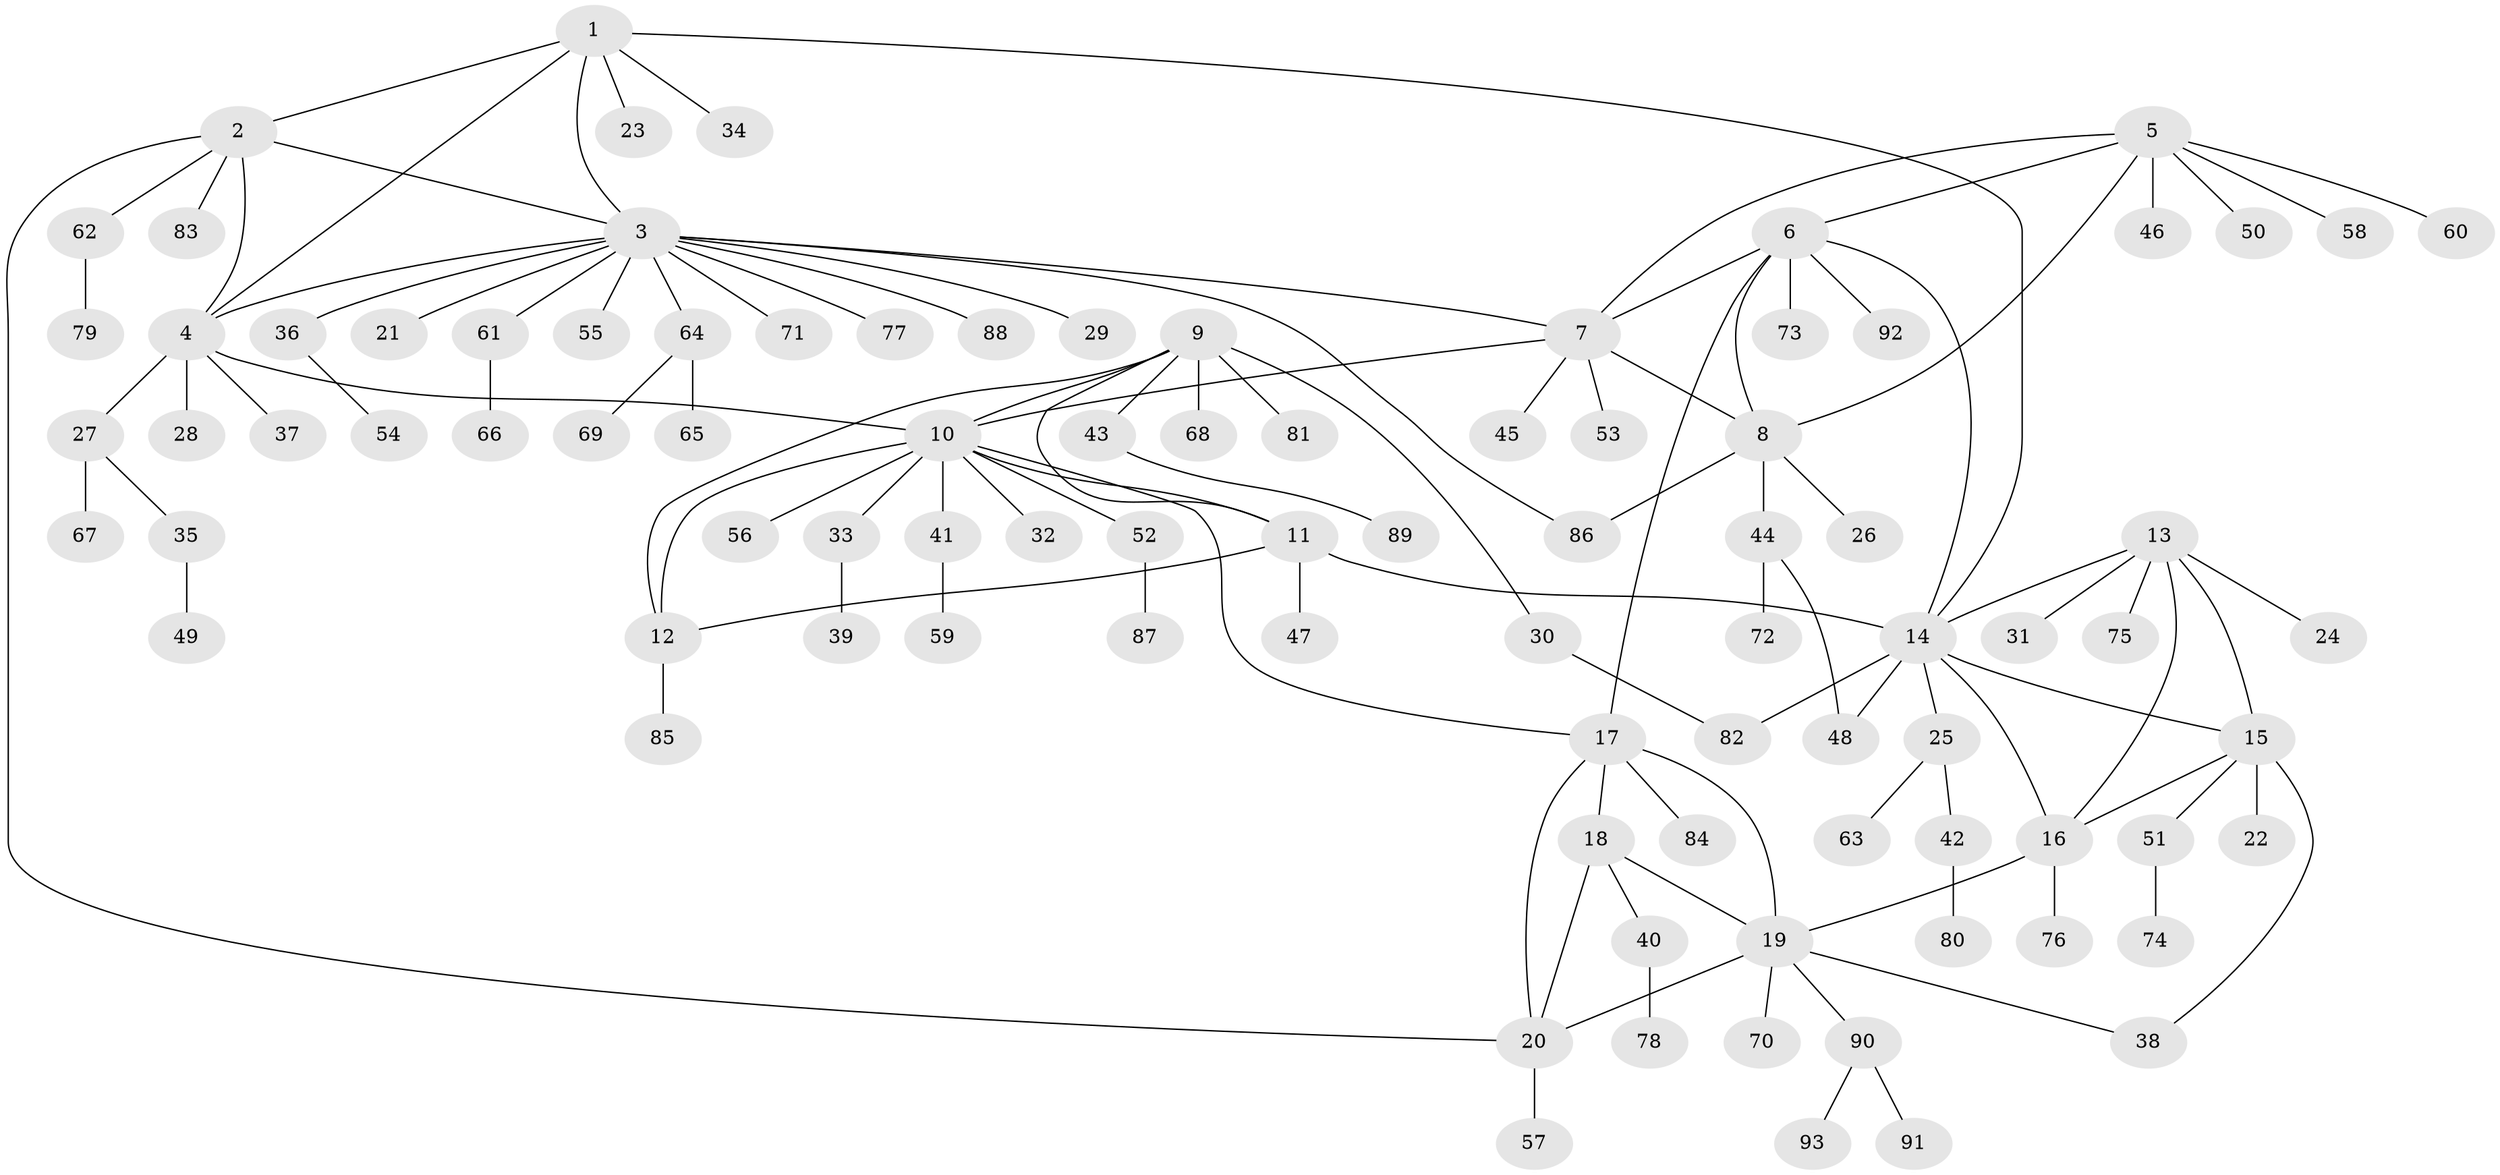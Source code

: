 // Generated by graph-tools (version 1.1) at 2025/11/02/27/25 16:11:30]
// undirected, 93 vertices, 117 edges
graph export_dot {
graph [start="1"]
  node [color=gray90,style=filled];
  1;
  2;
  3;
  4;
  5;
  6;
  7;
  8;
  9;
  10;
  11;
  12;
  13;
  14;
  15;
  16;
  17;
  18;
  19;
  20;
  21;
  22;
  23;
  24;
  25;
  26;
  27;
  28;
  29;
  30;
  31;
  32;
  33;
  34;
  35;
  36;
  37;
  38;
  39;
  40;
  41;
  42;
  43;
  44;
  45;
  46;
  47;
  48;
  49;
  50;
  51;
  52;
  53;
  54;
  55;
  56;
  57;
  58;
  59;
  60;
  61;
  62;
  63;
  64;
  65;
  66;
  67;
  68;
  69;
  70;
  71;
  72;
  73;
  74;
  75;
  76;
  77;
  78;
  79;
  80;
  81;
  82;
  83;
  84;
  85;
  86;
  87;
  88;
  89;
  90;
  91;
  92;
  93;
  1 -- 2;
  1 -- 3;
  1 -- 4;
  1 -- 14;
  1 -- 23;
  1 -- 34;
  2 -- 3;
  2 -- 4;
  2 -- 20;
  2 -- 62;
  2 -- 83;
  3 -- 4;
  3 -- 7;
  3 -- 21;
  3 -- 29;
  3 -- 36;
  3 -- 55;
  3 -- 61;
  3 -- 64;
  3 -- 71;
  3 -- 77;
  3 -- 86;
  3 -- 88;
  4 -- 10;
  4 -- 27;
  4 -- 28;
  4 -- 37;
  5 -- 6;
  5 -- 7;
  5 -- 8;
  5 -- 46;
  5 -- 50;
  5 -- 58;
  5 -- 60;
  6 -- 7;
  6 -- 8;
  6 -- 14;
  6 -- 17;
  6 -- 73;
  6 -- 92;
  7 -- 8;
  7 -- 10;
  7 -- 45;
  7 -- 53;
  8 -- 26;
  8 -- 44;
  8 -- 86;
  9 -- 10;
  9 -- 11;
  9 -- 12;
  9 -- 30;
  9 -- 43;
  9 -- 68;
  9 -- 81;
  10 -- 11;
  10 -- 12;
  10 -- 17;
  10 -- 32;
  10 -- 33;
  10 -- 41;
  10 -- 52;
  10 -- 56;
  11 -- 12;
  11 -- 14;
  11 -- 47;
  12 -- 85;
  13 -- 14;
  13 -- 15;
  13 -- 16;
  13 -- 24;
  13 -- 31;
  13 -- 75;
  14 -- 15;
  14 -- 16;
  14 -- 25;
  14 -- 48;
  14 -- 82;
  15 -- 16;
  15 -- 22;
  15 -- 38;
  15 -- 51;
  16 -- 19;
  16 -- 76;
  17 -- 18;
  17 -- 19;
  17 -- 20;
  17 -- 84;
  18 -- 19;
  18 -- 20;
  18 -- 40;
  19 -- 20;
  19 -- 38;
  19 -- 70;
  19 -- 90;
  20 -- 57;
  25 -- 42;
  25 -- 63;
  27 -- 35;
  27 -- 67;
  30 -- 82;
  33 -- 39;
  35 -- 49;
  36 -- 54;
  40 -- 78;
  41 -- 59;
  42 -- 80;
  43 -- 89;
  44 -- 48;
  44 -- 72;
  51 -- 74;
  52 -- 87;
  61 -- 66;
  62 -- 79;
  64 -- 65;
  64 -- 69;
  90 -- 91;
  90 -- 93;
}
